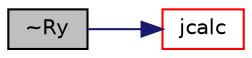 digraph "~Ry"
{
  bgcolor="transparent";
  edge [fontname="Helvetica",fontsize="10",labelfontname="Helvetica",labelfontsize="10"];
  node [fontname="Helvetica",fontsize="10",shape=record];
  rankdir="LR";
  Node5 [label="~Ry",height=0.2,width=0.4,color="black", fillcolor="grey75", style="filled", fontcolor="black"];
  Node5 -> Node6 [color="midnightblue",fontsize="10",style="solid",fontname="Helvetica"];
  Node6 [label="jcalc",height=0.2,width=0.4,color="red",URL="$a30413.html#a704cdcfe650b6acc214d0e74870900e9",tooltip="Update the model state for this joint. "];
}
